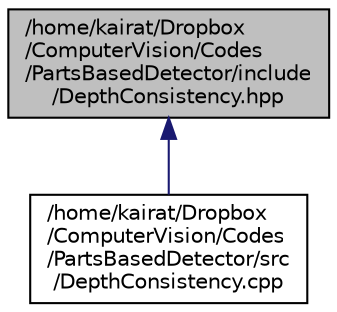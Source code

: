 digraph "/home/kairat/Dropbox/ComputerVision/Codes/PartsBasedDetector/include/DepthConsistency.hpp"
{
  edge [fontname="Helvetica",fontsize="10",labelfontname="Helvetica",labelfontsize="10"];
  node [fontname="Helvetica",fontsize="10",shape=record];
  Node1 [label="/home/kairat/Dropbox\l/ComputerVision/Codes\l/PartsBasedDetector/include\l/DepthConsistency.hpp",height=0.2,width=0.4,color="black", fillcolor="grey75", style="filled", fontcolor="black"];
  Node1 -> Node2 [dir="back",color="midnightblue",fontsize="10",style="solid",fontname="Helvetica"];
  Node2 [label="/home/kairat/Dropbox\l/ComputerVision/Codes\l/PartsBasedDetector/src\l/DepthConsistency.cpp",height=0.2,width=0.4,color="black", fillcolor="white", style="filled",URL="$DepthConsistency_8cpp.html"];
}

